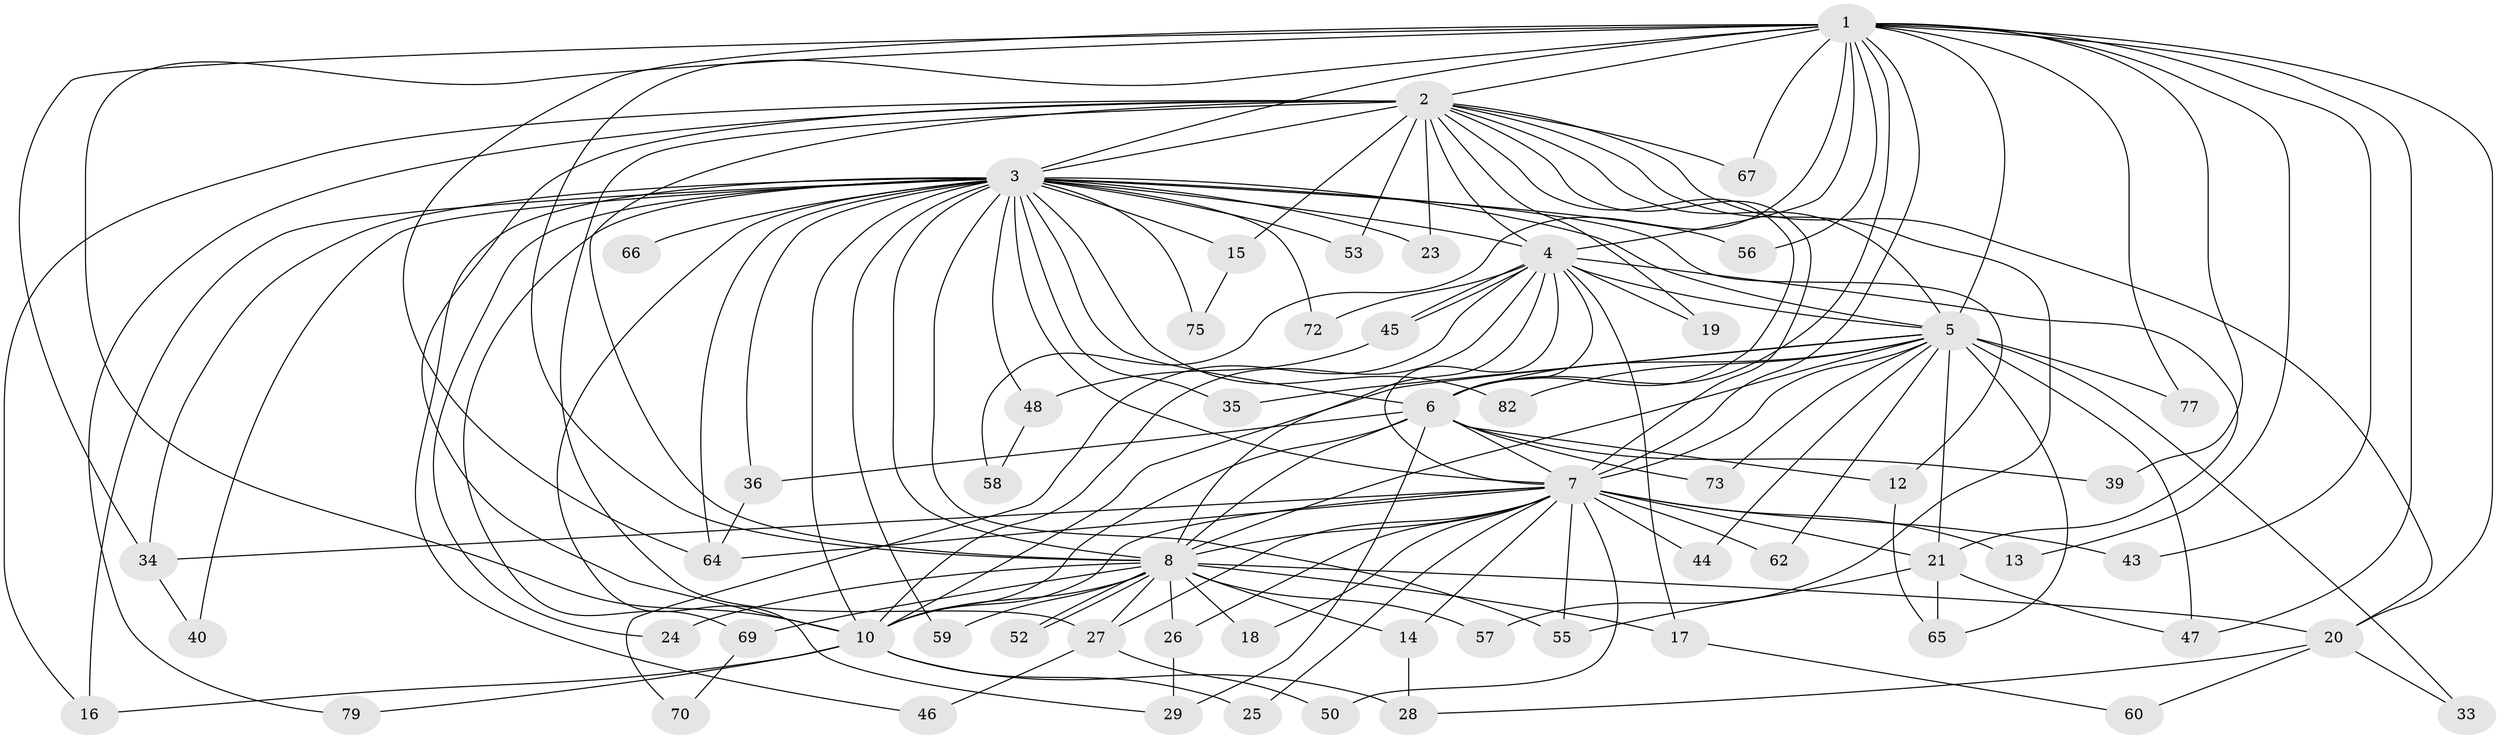 // original degree distribution, {21: 0.036585365853658534, 19: 0.036585365853658534, 22: 0.012195121951219513, 15: 0.012195121951219513, 24: 0.012195121951219513, 12: 0.012195121951219513, 6: 0.036585365853658534, 3: 0.1951219512195122, 2: 0.573170731707317, 4: 0.06097560975609756, 5: 0.012195121951219513}
// Generated by graph-tools (version 1.1) at 2025/41/03/06/25 10:41:41]
// undirected, 60 vertices, 149 edges
graph export_dot {
graph [start="1"]
  node [color=gray90,style=filled];
  1 [super="+63"];
  2 [super="+49"];
  3 [super="+9"];
  4 [super="+38"];
  5 [super="+61"];
  6 [super="+30"];
  7 [super="+80"];
  8 [super="+11"];
  10 [super="+42"];
  12;
  13;
  14 [super="+22"];
  15;
  16;
  17 [super="+37"];
  18;
  19;
  20 [super="+51"];
  21 [super="+31"];
  23;
  24;
  25;
  26 [super="+81"];
  27;
  28 [super="+32"];
  29 [super="+41"];
  33;
  34 [super="+54"];
  35;
  36 [super="+78"];
  39;
  40;
  43;
  44;
  45;
  46;
  47 [super="+71"];
  48;
  50;
  52;
  53;
  55 [super="+68"];
  56;
  57;
  58;
  59;
  60;
  62;
  64 [super="+76"];
  65 [super="+74"];
  66;
  67;
  69;
  70;
  72;
  73;
  75;
  77;
  79;
  82;
  1 -- 2;
  1 -- 3 [weight=2];
  1 -- 4;
  1 -- 5;
  1 -- 6;
  1 -- 7;
  1 -- 8 [weight=2];
  1 -- 10;
  1 -- 13;
  1 -- 20;
  1 -- 39;
  1 -- 43;
  1 -- 47;
  1 -- 56;
  1 -- 58;
  1 -- 64;
  1 -- 67;
  1 -- 77;
  1 -- 34;
  2 -- 3 [weight=2];
  2 -- 4 [weight=2];
  2 -- 5;
  2 -- 6;
  2 -- 7;
  2 -- 8;
  2 -- 10;
  2 -- 15;
  2 -- 16;
  2 -- 19;
  2 -- 23;
  2 -- 27;
  2 -- 53;
  2 -- 57;
  2 -- 67;
  2 -- 79;
  2 -- 20;
  3 -- 4 [weight=3];
  3 -- 5 [weight=2];
  3 -- 6 [weight=2];
  3 -- 7 [weight=2];
  3 -- 8 [weight=3];
  3 -- 10 [weight=2];
  3 -- 12;
  3 -- 16;
  3 -- 23;
  3 -- 24;
  3 -- 46;
  3 -- 48;
  3 -- 53;
  3 -- 56;
  3 -- 66 [weight=2];
  3 -- 72;
  3 -- 75;
  3 -- 82;
  3 -- 69;
  3 -- 15;
  3 -- 29;
  3 -- 34;
  3 -- 35;
  3 -- 36;
  3 -- 40;
  3 -- 59;
  3 -- 55;
  3 -- 64;
  4 -- 5;
  4 -- 6 [weight=2];
  4 -- 7;
  4 -- 8;
  4 -- 10;
  4 -- 17 [weight=2];
  4 -- 19;
  4 -- 45;
  4 -- 45;
  4 -- 70;
  4 -- 72;
  4 -- 21;
  5 -- 6;
  5 -- 7;
  5 -- 8 [weight=2];
  5 -- 10;
  5 -- 21;
  5 -- 33;
  5 -- 35;
  5 -- 44;
  5 -- 47;
  5 -- 62;
  5 -- 65;
  5 -- 73;
  5 -- 82;
  5 -- 77;
  6 -- 7;
  6 -- 8;
  6 -- 10;
  6 -- 12;
  6 -- 29;
  6 -- 36;
  6 -- 39;
  6 -- 73;
  7 -- 8;
  7 -- 10;
  7 -- 13;
  7 -- 14 [weight=2];
  7 -- 18;
  7 -- 21;
  7 -- 25;
  7 -- 34;
  7 -- 43;
  7 -- 44;
  7 -- 50;
  7 -- 55;
  7 -- 62;
  7 -- 64;
  7 -- 26;
  7 -- 27;
  8 -- 10;
  8 -- 17;
  8 -- 20;
  8 -- 24;
  8 -- 26 [weight=2];
  8 -- 27;
  8 -- 52;
  8 -- 52;
  8 -- 57;
  8 -- 69;
  8 -- 18;
  8 -- 59;
  8 -- 14;
  10 -- 25;
  10 -- 28;
  10 -- 16;
  10 -- 79;
  12 -- 65;
  14 -- 28;
  15 -- 75;
  17 -- 60;
  20 -- 28;
  20 -- 33;
  20 -- 60;
  21 -- 55;
  21 -- 65;
  21 -- 47;
  26 -- 29;
  27 -- 46;
  27 -- 50;
  34 -- 40;
  36 -- 64;
  45 -- 48;
  48 -- 58;
  69 -- 70;
}
